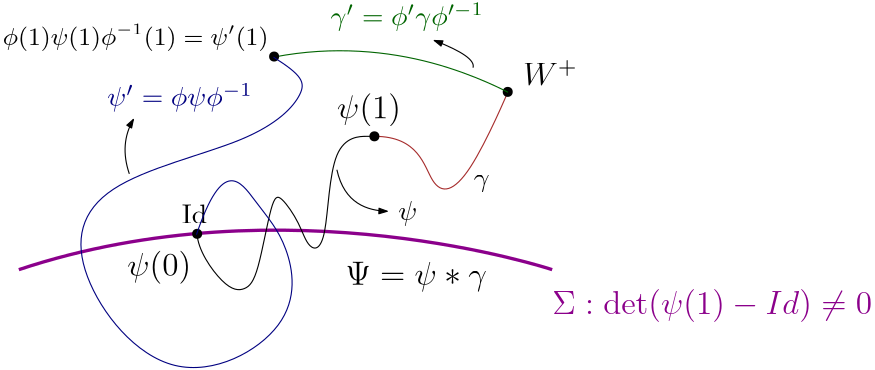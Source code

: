 <?xml version="1.0"?>
<!DOCTYPE ipe SYSTEM "ipe.dtd">
<ipe version="70206" creator="Ipe 7.2.7">
<info created="D:20180202113508" modified="D:20180202153404"/>
<ipestyle name="basic">
<symbol name="arrow/arc(spx)">
<path stroke="sym-stroke" fill="sym-stroke" pen="sym-pen">
0 0 m
-1 0.333 l
-1 -0.333 l
h
</path>
</symbol>
<symbol name="arrow/farc(spx)">
<path stroke="sym-stroke" fill="white" pen="sym-pen">
0 0 m
-1 0.333 l
-1 -0.333 l
h
</path>
</symbol>
<symbol name="arrow/ptarc(spx)">
<path stroke="sym-stroke" fill="sym-stroke" pen="sym-pen">
0 0 m
-1 0.333 l
-0.8 0 l
-1 -0.333 l
h
</path>
</symbol>
<symbol name="arrow/fptarc(spx)">
<path stroke="sym-stroke" fill="white" pen="sym-pen">
0 0 m
-1 0.333 l
-0.8 0 l
-1 -0.333 l
h
</path>
</symbol>
<symbol name="mark/circle(sx)" transformations="translations">
<path fill="sym-stroke">
0.6 0 0 0.6 0 0 e
0.4 0 0 0.4 0 0 e
</path>
</symbol>
<symbol name="mark/disk(sx)" transformations="translations">
<path fill="sym-stroke">
0.6 0 0 0.6 0 0 e
</path>
</symbol>
<symbol name="mark/fdisk(sfx)" transformations="translations">
<group>
<path fill="sym-fill">
0.5 0 0 0.5 0 0 e
</path>
<path fill="sym-stroke" fillrule="eofill">
0.6 0 0 0.6 0 0 e
0.4 0 0 0.4 0 0 e
</path>
</group>
</symbol>
<symbol name="mark/box(sx)" transformations="translations">
<path fill="sym-stroke" fillrule="eofill">
-0.6 -0.6 m
0.6 -0.6 l
0.6 0.6 l
-0.6 0.6 l
h
-0.4 -0.4 m
0.4 -0.4 l
0.4 0.4 l
-0.4 0.4 l
h
</path>
</symbol>
<symbol name="mark/square(sx)" transformations="translations">
<path fill="sym-stroke">
-0.6 -0.6 m
0.6 -0.6 l
0.6 0.6 l
-0.6 0.6 l
h
</path>
</symbol>
<symbol name="mark/fsquare(sfx)" transformations="translations">
<group>
<path fill="sym-fill">
-0.5 -0.5 m
0.5 -0.5 l
0.5 0.5 l
-0.5 0.5 l
h
</path>
<path fill="sym-stroke" fillrule="eofill">
-0.6 -0.6 m
0.6 -0.6 l
0.6 0.6 l
-0.6 0.6 l
h
-0.4 -0.4 m
0.4 -0.4 l
0.4 0.4 l
-0.4 0.4 l
h
</path>
</group>
</symbol>
<symbol name="mark/cross(sx)" transformations="translations">
<group>
<path fill="sym-stroke">
-0.43 -0.57 m
0.57 0.43 l
0.43 0.57 l
-0.57 -0.43 l
h
</path>
<path fill="sym-stroke">
-0.43 0.57 m
0.57 -0.43 l
0.43 -0.57 l
-0.57 0.43 l
h
</path>
</group>
</symbol>
<symbol name="arrow/fnormal(spx)">
<path stroke="sym-stroke" fill="white" pen="sym-pen">
0 0 m
-1 0.333 l
-1 -0.333 l
h
</path>
</symbol>
<symbol name="arrow/pointed(spx)">
<path stroke="sym-stroke" fill="sym-stroke" pen="sym-pen">
0 0 m
-1 0.333 l
-0.8 0 l
-1 -0.333 l
h
</path>
</symbol>
<symbol name="arrow/fpointed(spx)">
<path stroke="sym-stroke" fill="white" pen="sym-pen">
0 0 m
-1 0.333 l
-0.8 0 l
-1 -0.333 l
h
</path>
</symbol>
<symbol name="arrow/linear(spx)">
<path stroke="sym-stroke" pen="sym-pen">
-1 0.333 m
0 0 l
-1 -0.333 l
</path>
</symbol>
<symbol name="arrow/fdouble(spx)">
<path stroke="sym-stroke" fill="white" pen="sym-pen">
0 0 m
-1 0.333 l
-1 -0.333 l
h
-1 0 m
-2 0.333 l
-2 -0.333 l
h
</path>
</symbol>
<symbol name="arrow/double(spx)">
<path stroke="sym-stroke" fill="sym-stroke" pen="sym-pen">
0 0 m
-1 0.333 l
-1 -0.333 l
h
-1 0 m
-2 0.333 l
-2 -0.333 l
h
</path>
</symbol>
<pen name="heavier" value="0.8"/>
<pen name="fat" value="1.2"/>
<pen name="ultrafat" value="2"/>
<symbolsize name="large" value="5"/>
<symbolsize name="small" value="2"/>
<symbolsize name="tiny" value="1.1"/>
<arrowsize name="large" value="10"/>
<arrowsize name="small" value="5"/>
<arrowsize name="tiny" value="3"/>
<color name="red" value="1 0 0"/>
<color name="green" value="0 1 0"/>
<color name="blue" value="0 0 1"/>
<color name="yellow" value="1 1 0"/>
<color name="orange" value="1 0.647 0"/>
<color name="gold" value="1 0.843 0"/>
<color name="purple" value="0.627 0.125 0.941"/>
<color name="gray" value="0.745"/>
<color name="brown" value="0.647 0.165 0.165"/>
<color name="navy" value="0 0 0.502"/>
<color name="pink" value="1 0.753 0.796"/>
<color name="seagreen" value="0.18 0.545 0.341"/>
<color name="turquoise" value="0.251 0.878 0.816"/>
<color name="violet" value="0.933 0.51 0.933"/>
<color name="darkblue" value="0 0 0.545"/>
<color name="darkcyan" value="0 0.545 0.545"/>
<color name="darkgray" value="0.663"/>
<color name="darkgreen" value="0 0.392 0"/>
<color name="darkmagenta" value="0.545 0 0.545"/>
<color name="darkorange" value="1 0.549 0"/>
<color name="darkred" value="0.545 0 0"/>
<color name="lightblue" value="0.678 0.847 0.902"/>
<color name="lightcyan" value="0.878 1 1"/>
<color name="lightgray" value="0.827"/>
<color name="lightgreen" value="0.565 0.933 0.565"/>
<color name="lightyellow" value="1 1 0.878"/>
<dashstyle name="dashed" value="[4] 0"/>
<dashstyle name="dotted" value="[1 3] 0"/>
<dashstyle name="dash dotted" value="[4 2 1 2] 0"/>
<dashstyle name="dash dot dotted" value="[4 2 1 2 1 2] 0"/>
<textsize name="large" value="\large"/>
<textsize name="Large" value="\Large"/>
<textsize name="LARGE" value="\LARGE"/>
<textsize name="huge" value="\huge"/>
<textsize name="Huge" value="\Huge"/>
<textsize name="small" value="\small"/>
<textsize name="footnote" value="\footnotesize"/>
<textsize name="tiny" value="\tiny"/>
<textstyle name="center" begin="\begin{center}" end="\end{center}"/>
<textstyle name="itemize" begin="\begin{itemize}" end="\end{itemize}"/>
<textstyle name="item" begin="\begin{itemize}\item{}" end="\end{itemize}"/>
<gridsize name="4 pts" value="4"/>
<gridsize name="8 pts (~3 mm)" value="8"/>
<gridsize name="16 pts (~6 mm)" value="16"/>
<gridsize name="32 pts (~12 mm)" value="32"/>
<gridsize name="10 pts (~3.5 mm)" value="10"/>
<gridsize name="20 pts (~7 mm)" value="20"/>
<gridsize name="14 pts (~5 mm)" value="14"/>
<gridsize name="28 pts (~10 mm)" value="28"/>
<gridsize name="56 pts (~20 mm)" value="56"/>
<anglesize name="90 deg" value="90"/>
<anglesize name="60 deg" value="60"/>
<anglesize name="45 deg" value="45"/>
<anglesize name="30 deg" value="30"/>
<anglesize name="22.5 deg" value="22.5"/>
<opacity name="10%" value="0.1"/>
<opacity name="30%" value="0.3"/>
<opacity name="50%" value="0.5"/>
<opacity name="75%" value="0.75"/>
<tiling name="falling" angle="-60" step="4" width="1"/>
<tiling name="rising" angle="30" step="4" width="1"/>
</ipestyle>
<page>
<layer name="alpha"/>
<view layers="alpha" active="alpha"/>
<text layer="alpha" matrix="1 0 0 1 -164.292 82.1958" transformations="translations" pos="384 624" stroke="darkmagenta" type="label" width="115.104" height="8.965" depth="2.99" valign="baseline" size="large" style="math">\Sigma: \det(\psi(1)-Id)\neq 0</text>
<path matrix="1 0 0 1 -164.292 82.1958" stroke="darkmagenta" pen="fat">
192 640 m
288 672
384 640
384 640 c
</path>
<path matrix="1 0 0 1 -164.292 82.1958" stroke="black">
256.158 653.078 m
256.346 647.236
266.335 632.536
273.685 632.347
278.02 637.247
283.109 666.271
286.124 667.025
293.286 656.659
296.113 647.048
303.086 647.048
304 688
320 688
320 688
320 688 c
</path>
<path matrix="1 0 0 1 -164.292 82.1958" stroke="brown">
320 688 m
336 688
339.629 666.471
353.104 668.431
368.05 703.958
368.05 703.958 c
</path>
<use matrix="1 0 0 1 -164.292 82.1958" name="mark/disk(sx)" pos="320 688" size="normal" stroke="black"/>
<use matrix="1 0 0 1 -164.094 79.0944" name="mark/disk(sx)" pos="256 656" size="normal" stroke="black"/>
<use matrix="1 0 0 1 -164.292 82.1958" name="mark/disk(sx)" pos="368 704" size="normal" stroke="black"/>
<text matrix="1 0 0 1 -142.826 68.4574" transformations="translations" pos="352 720" stroke="black" type="label" width="19.762" height="9.154" depth="0" valign="baseline" size="large" style="math">W^{+}</text>
<text matrix="1 0 0 1 -124.542 49.8989" transformations="translations" pos="266.807 726.799" stroke="black" type="label" width="22.997" height="8.965" depth="2.99" valign="baseline" size="large" style="math">\psi(1)</text>
<text matrix="1 0 0 1 -183.122 17.1052" transformations="translations" pos="249.845 702.863" stroke="black" type="label" width="22.997" height="8.965" depth="2.99" valign="baseline" size="large" style="math">\psi(0)</text>
<text matrix="1 0 0 1 -181.682 76.3989" transformations="translations" pos="373.202 675.717" stroke="black" type="label" width="5.711" height="4.297" depth="1.93" valign="baseline" style="math">\gamma</text>
<text matrix="1 0 0 1 -117.811 103.685" transformations="translations" pos="282.108 636.381" stroke="black" type="label" width="6.847" height="6.926" depth="1.93" valign="baseline" style="math">\psi</text>
<text matrix="1 0 0 1 -74.3985 -21.6926" transformations="translations" pos="219.709 738.447" stroke="black" type="label" width="50.903" height="8.307" depth="2.32" valign="baseline" size="large" style="math">\Psi=\psi*\gamma</text>
<text matrix="1 0 0 1 -74.717 -9.2898" transformations="translations" pos="161.036 748.136" stroke="black" type="label" width="9.132" height="6.918" depth="0" valign="baseline">Id</text>
<path matrix="1 0 0 1 -141.199 86.3944" stroke="darkgreen">
260.865 712.355 m
282.302 716.496
321.638 712.355
345.019 699.647
345.019 699.647 c
</path>
<use matrix="1 0 0 1 -101.704 159.652" name="mark/disk(sx)" pos="221.31 639.266" size="normal" stroke="black"/>
<text matrix="1 0 0 1 -139.384 150.956" transformations="translations" pos="161.312 652.091" stroke="black" type="label" width="95.617" height="7.663" depth="2.24" valign="baseline" size="small" style="math">\phi(1)\psi(1)\phi^{-1}(1)=\psi&apos;(1)</text>
<text matrix="1 0 0 1 25.2197 68.134" transformations="translations" pos="34.2968 713.066" stroke="navy" type="label" width="52.341" height="8.117" depth="1.93" valign="baseline" style="math">\psi&apos;=\phi\psi\phi^{-1}</text>
<path matrix="1 0 0 1 -101.704 159.652" stroke="navy">
193.357 575.131 m
202.912 603.552
215.653 584.931
226.433 573.171
231.578 541.565
183.753 516.159
146.665 562.344
154.363 594.533
216.642 608.528
234.136 627.422
231.337 632.581
221.093 639.049 c
</path>
<text matrix="1 0 0 1 -120.544 144.042" transformations="translations" pos="260.476 666.115" stroke="darkgreen" type="label" width="55.162" height="8.117" depth="1.93" valign="baseline" style="math">\gamma&apos;= \phi&apos;\gamma\phi&apos;^{-1}</text>
<path matrix="1 0 0 1 -101.704 159.652" stroke="black" arrow="arc/tiny">
243.914 598.508 m
246.609 586.257
254.939 583.807
262.045 583.562 c
</path>
<path matrix="1 0 0 1 -101.704 159.652" stroke="black" arrow="normal/tiny">
169.187 597.038 m
165.512 607.818
170.657 616.638 c
</path>
<path matrix="1 0 0 1 -101.704 159.652" stroke="black" arrow="normal/tiny">
292.916 635.259 m
294.141 639.179
278.95 645.059 c
</path>
</page>
</ipe>

